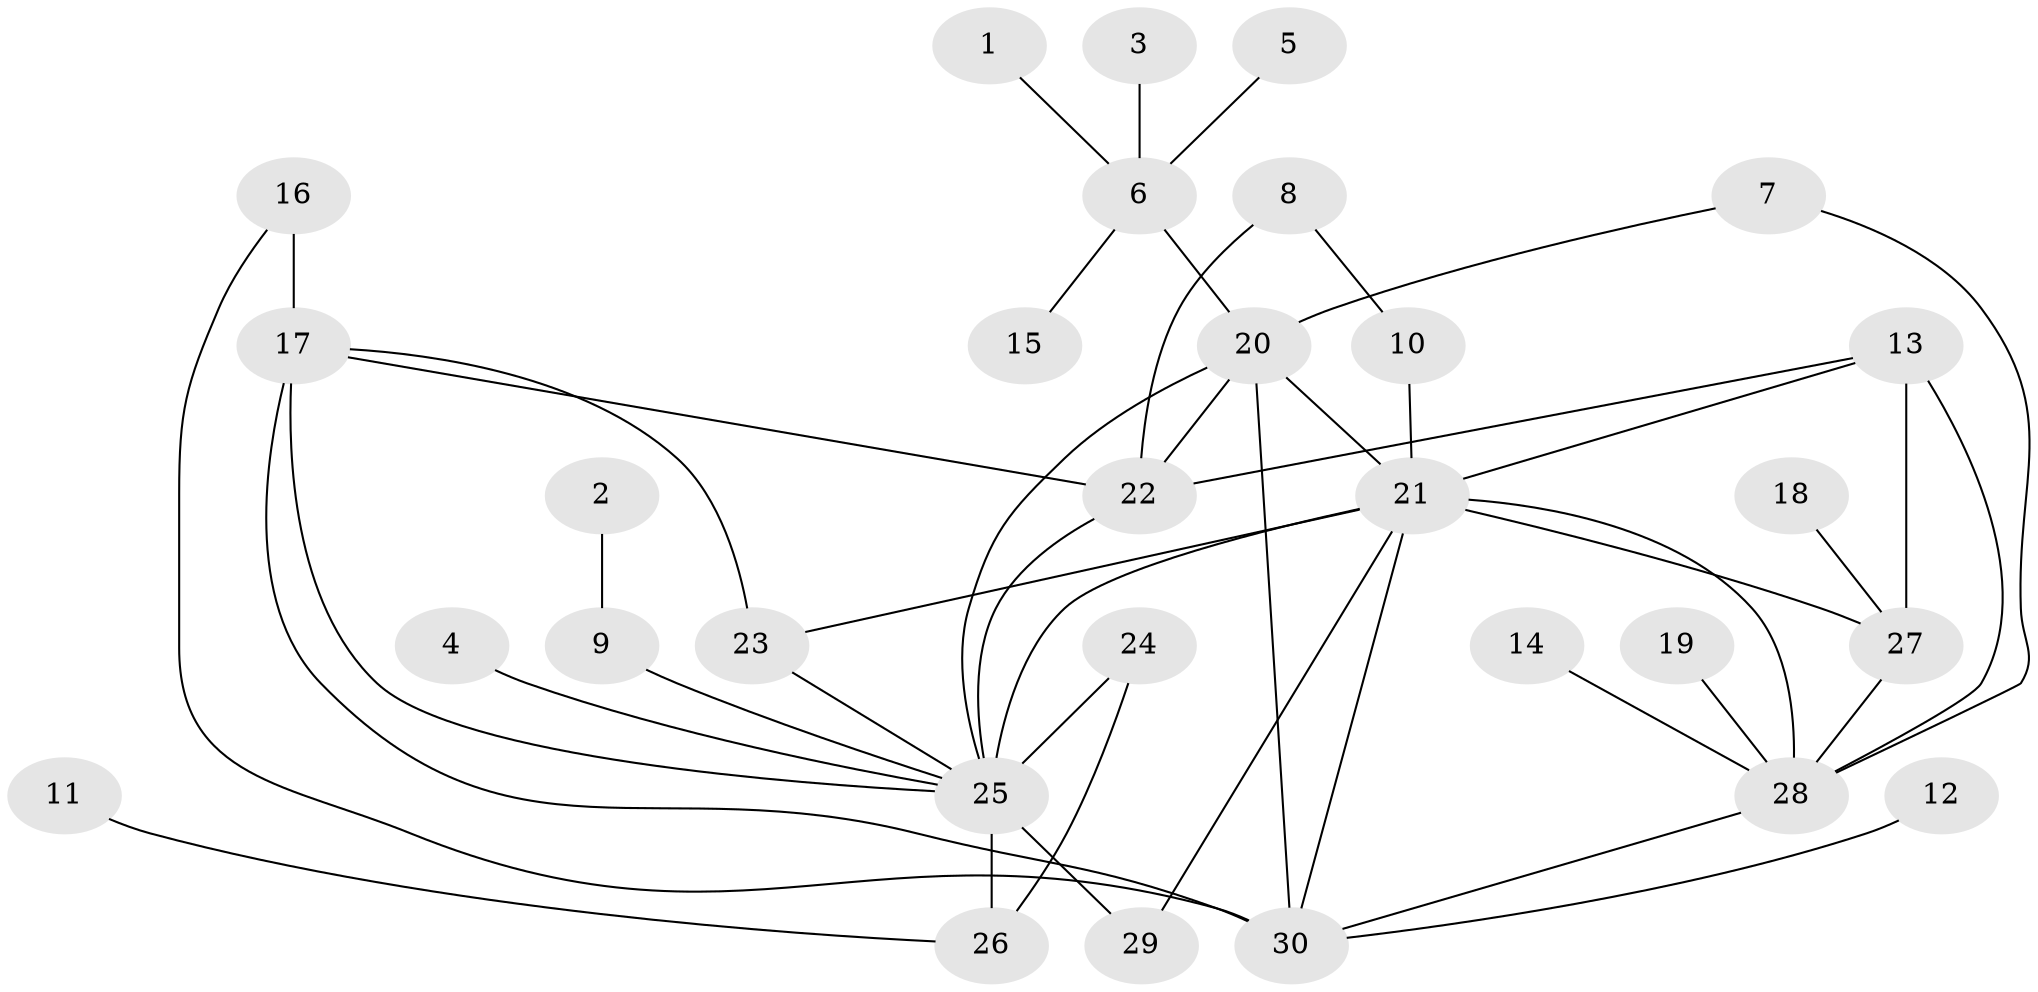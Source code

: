 // original degree distribution, {8: 0.049019607843137254, 6: 0.049019607843137254, 9: 0.029411764705882353, 13: 0.029411764705882353, 12: 0.00980392156862745, 4: 0.0196078431372549, 5: 0.049019607843137254, 7: 0.0196078431372549, 1: 0.5980392156862745, 2: 0.12745098039215685, 3: 0.0196078431372549}
// Generated by graph-tools (version 1.1) at 2025/37/03/04/25 23:37:51]
// undirected, 30 vertices, 46 edges
graph export_dot {
  node [color=gray90,style=filled];
  1;
  2;
  3;
  4;
  5;
  6;
  7;
  8;
  9;
  10;
  11;
  12;
  13;
  14;
  15;
  16;
  17;
  18;
  19;
  20;
  21;
  22;
  23;
  24;
  25;
  26;
  27;
  28;
  29;
  30;
  1 -- 6 [weight=1.0];
  2 -- 9 [weight=1.0];
  3 -- 6 [weight=1.0];
  4 -- 25 [weight=1.0];
  5 -- 6 [weight=1.0];
  6 -- 15 [weight=1.0];
  6 -- 20 [weight=6.0];
  7 -- 20 [weight=1.0];
  7 -- 28 [weight=1.0];
  8 -- 10 [weight=1.0];
  8 -- 22 [weight=6.0];
  9 -- 25 [weight=1.0];
  10 -- 21 [weight=1.0];
  11 -- 26 [weight=1.0];
  12 -- 30 [weight=1.0];
  13 -- 21 [weight=2.0];
  13 -- 22 [weight=1.0];
  13 -- 27 [weight=2.0];
  13 -- 28 [weight=2.0];
  14 -- 28 [weight=1.0];
  16 -- 17 [weight=3.0];
  16 -- 30 [weight=1.0];
  17 -- 22 [weight=1.0];
  17 -- 23 [weight=1.0];
  17 -- 25 [weight=1.0];
  17 -- 30 [weight=3.0];
  18 -- 27 [weight=1.0];
  19 -- 28 [weight=1.0];
  20 -- 21 [weight=1.0];
  20 -- 22 [weight=1.0];
  20 -- 25 [weight=1.0];
  20 -- 30 [weight=1.0];
  21 -- 23 [weight=1.0];
  21 -- 25 [weight=1.0];
  21 -- 27 [weight=1.0];
  21 -- 28 [weight=1.0];
  21 -- 29 [weight=1.0];
  21 -- 30 [weight=2.0];
  22 -- 25 [weight=1.0];
  23 -- 25 [weight=1.0];
  24 -- 25 [weight=4.0];
  24 -- 26 [weight=2.0];
  25 -- 26 [weight=2.0];
  25 -- 29 [weight=1.0];
  27 -- 28 [weight=1.0];
  28 -- 30 [weight=1.0];
}
